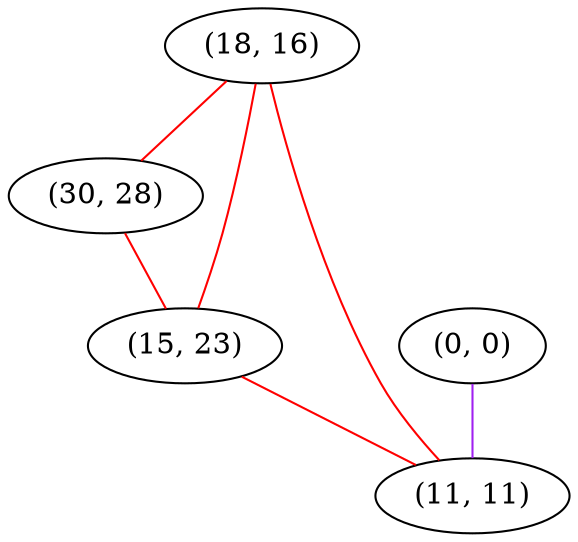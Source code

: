 graph "" {
"(18, 16)";
"(30, 28)";
"(15, 23)";
"(0, 0)";
"(11, 11)";
"(18, 16)" -- "(30, 28)"  [color=red, key=0, weight=1];
"(18, 16)" -- "(11, 11)"  [color=red, key=0, weight=1];
"(18, 16)" -- "(15, 23)"  [color=red, key=0, weight=1];
"(30, 28)" -- "(15, 23)"  [color=red, key=0, weight=1];
"(15, 23)" -- "(11, 11)"  [color=red, key=0, weight=1];
"(0, 0)" -- "(11, 11)"  [color=purple, key=0, weight=4];
}
